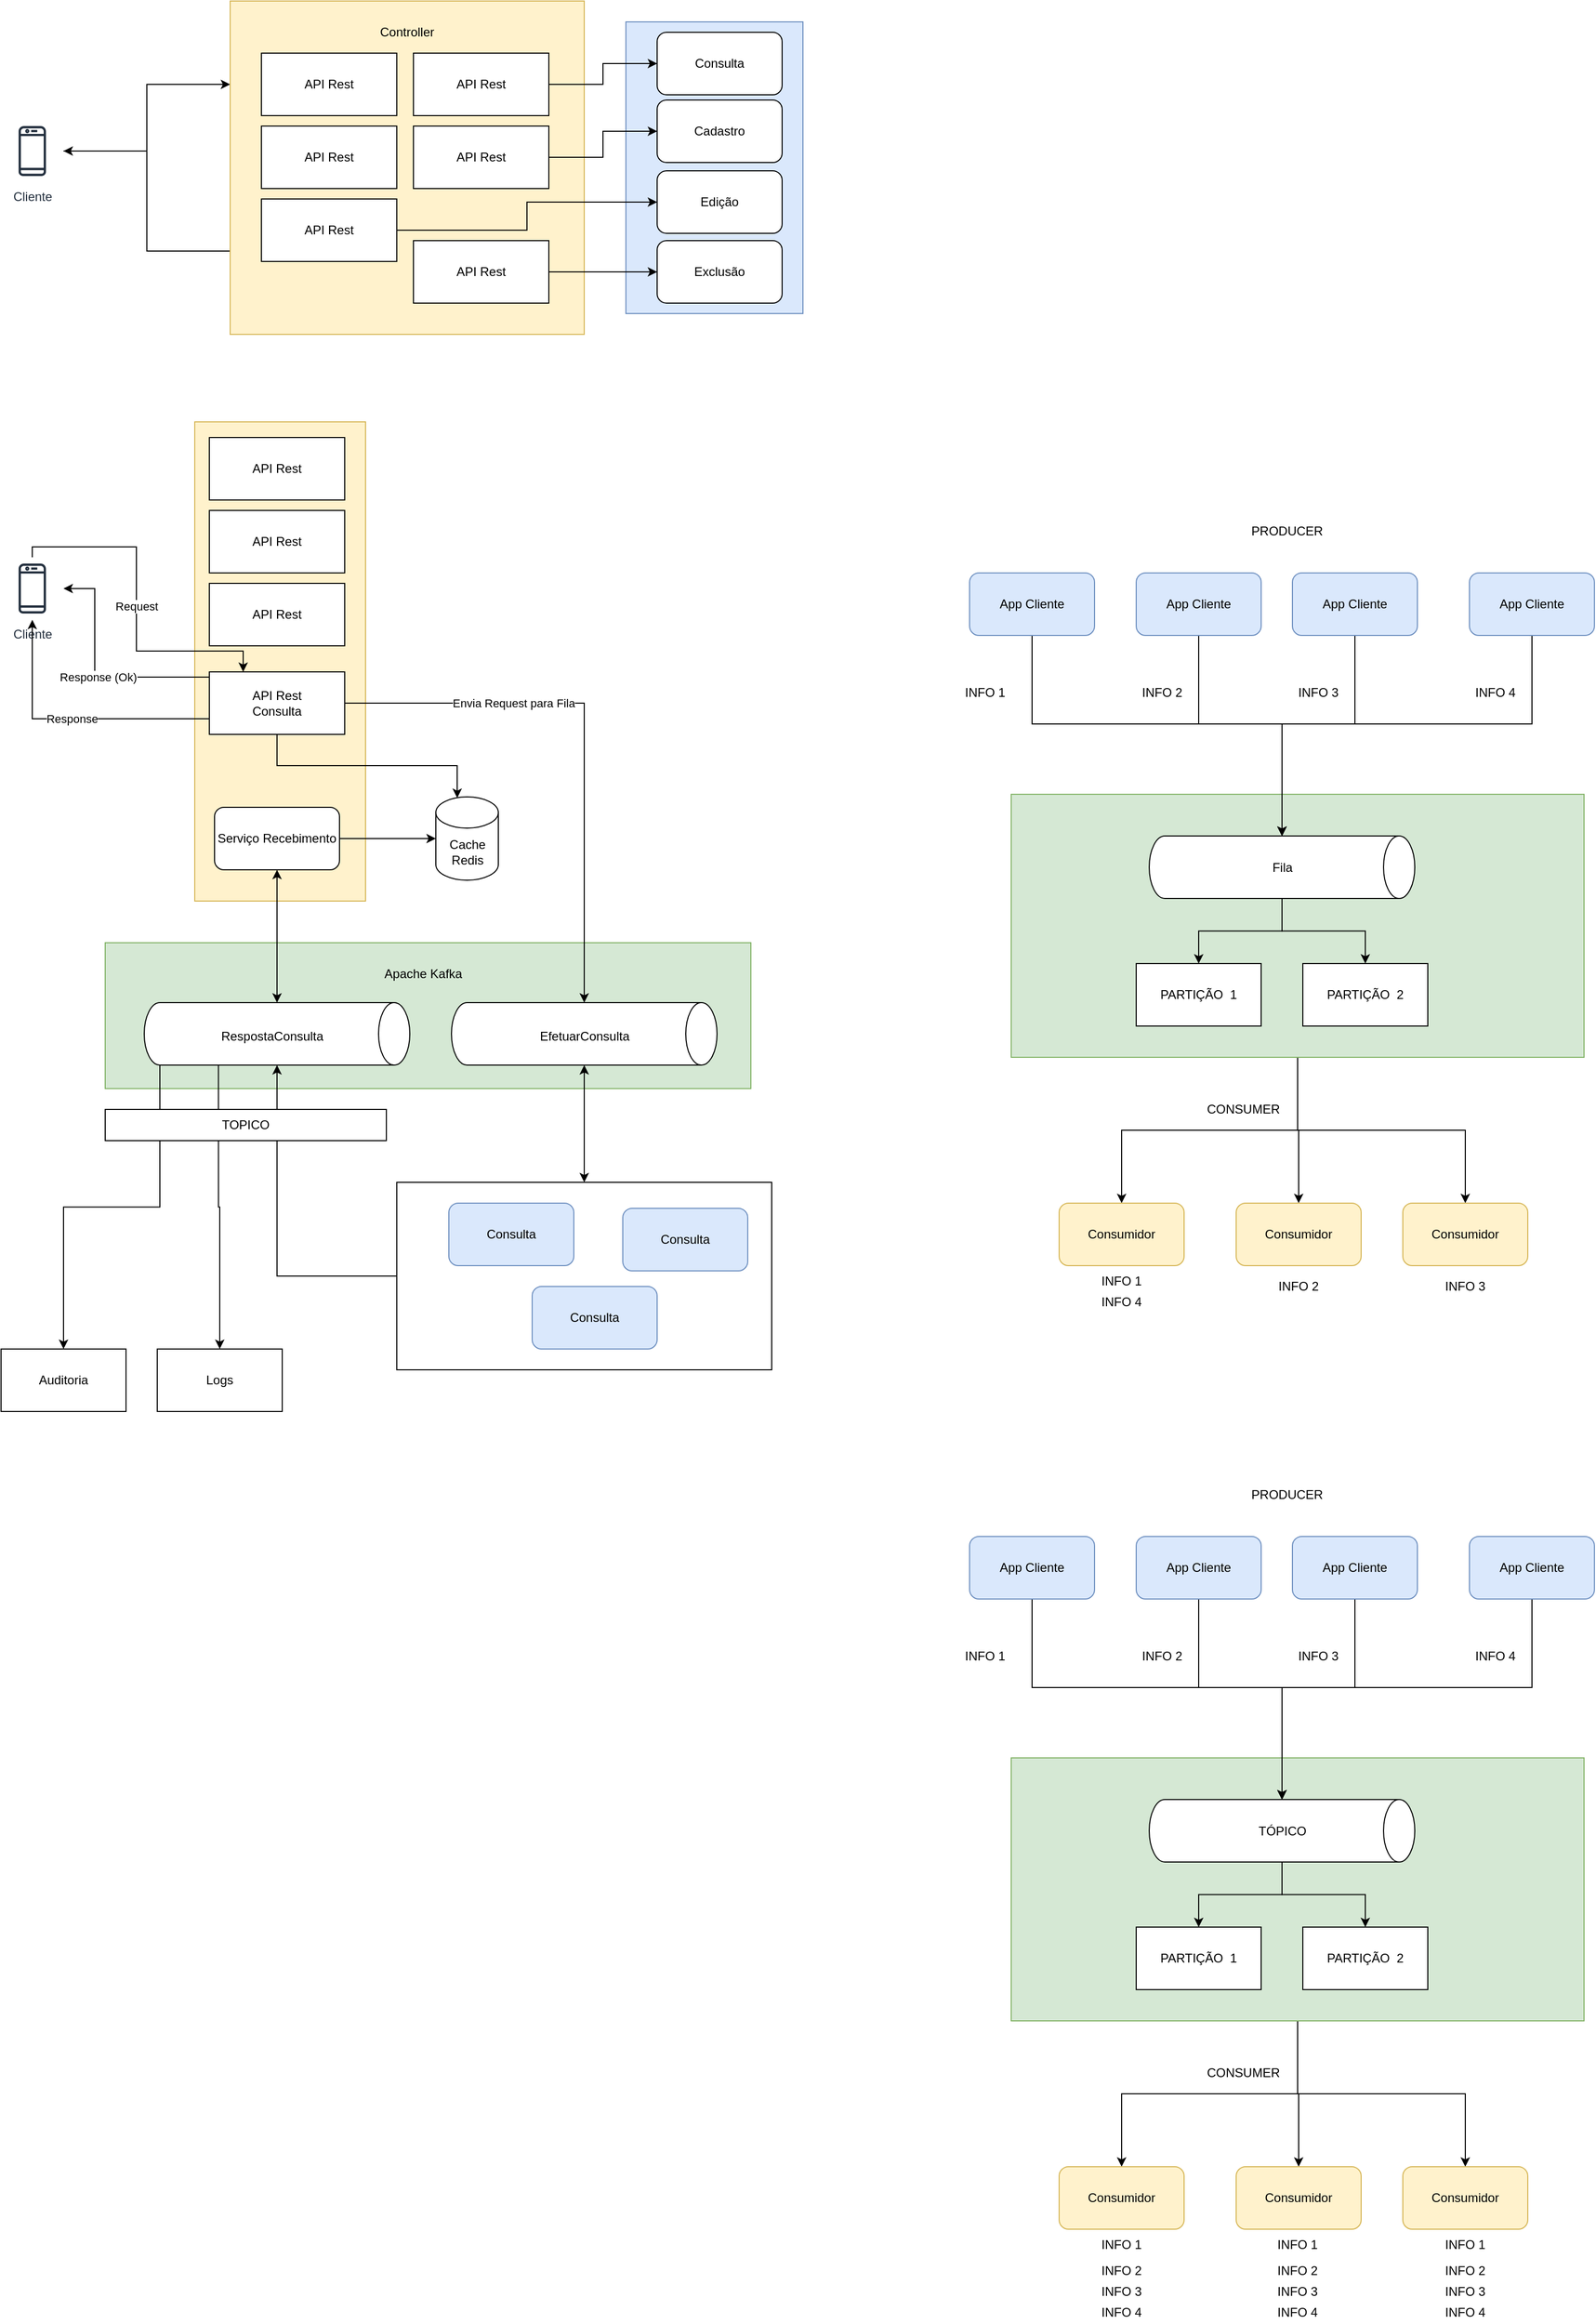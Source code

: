 <mxfile version="14.1.8" type="device" pages="2"><diagram id="iWNbleTJBv1UEHk-L_4F" name="Página-1"><mxGraphModel dx="1207" dy="763" grid="1" gridSize="10" guides="1" tooltips="1" connect="1" arrows="1" fold="1" page="1" pageScale="1" pageWidth="827" pageHeight="1169" math="0" shadow="0"><root><mxCell id="0"/><mxCell id="1" parent="0"/><mxCell id="Em3c3aaXpsllEmqSoL5s-44" style="edgeStyle=orthogonalEdgeStyle;rounded=0;orthogonalLoop=1;jettySize=auto;html=1;entryX=0.5;entryY=0;entryDx=0;entryDy=0;startArrow=none;startFill=0;endArrow=classic;endFill=1;" edge="1" parent="1" source="Em3c3aaXpsllEmqSoL5s-34" target="Em3c3aaXpsllEmqSoL5s-41"><mxGeometry relative="1" as="geometry"/></mxCell><mxCell id="Em3c3aaXpsllEmqSoL5s-45" style="edgeStyle=orthogonalEdgeStyle;rounded=0;orthogonalLoop=1;jettySize=auto;html=1;startArrow=none;startFill=0;endArrow=classic;endFill=1;" edge="1" parent="1" source="Em3c3aaXpsllEmqSoL5s-34" target="Em3c3aaXpsllEmqSoL5s-42"><mxGeometry relative="1" as="geometry"/></mxCell><mxCell id="Em3c3aaXpsllEmqSoL5s-46" style="edgeStyle=orthogonalEdgeStyle;rounded=0;orthogonalLoop=1;jettySize=auto;html=1;entryX=0.5;entryY=0;entryDx=0;entryDy=0;startArrow=none;startFill=0;endArrow=classic;endFill=1;" edge="1" parent="1" source="Em3c3aaXpsllEmqSoL5s-34" target="Em3c3aaXpsllEmqSoL5s-43"><mxGeometry relative="1" as="geometry"/></mxCell><mxCell id="Em3c3aaXpsllEmqSoL5s-34" value="" style="rounded=0;whiteSpace=wrap;html=1;fillColor=#d5e8d4;strokeColor=#82b366;" vertex="1" parent="1"><mxGeometry x="990" y="827.5" width="550" height="252.5" as="geometry"/></mxCell><mxCell id="KNA8gzX7W5OdLtPkabRQ-40" value="" style="rounded=0;whiteSpace=wrap;html=1;" vertex="1" parent="1"><mxGeometry x="400" y="1200" width="360" height="180" as="geometry"/></mxCell><mxCell id="KNA8gzX7W5OdLtPkabRQ-30" value="" style="rounded=0;whiteSpace=wrap;html=1;fillColor=#d5e8d4;strokeColor=#82b366;" vertex="1" parent="1"><mxGeometry x="120" y="970" width="620" height="140" as="geometry"/></mxCell><mxCell id="KNA8gzX7W5OdLtPkabRQ-16" value="" style="rounded=0;whiteSpace=wrap;html=1;fillColor=#dae8fc;strokeColor=#6c8ebf;" vertex="1" parent="1"><mxGeometry x="620" y="86" width="170" height="280" as="geometry"/></mxCell><mxCell id="KNA8gzX7W5OdLtPkabRQ-10" style="edgeStyle=orthogonalEdgeStyle;rounded=0;orthogonalLoop=1;jettySize=auto;html=1;entryX=0;entryY=0.25;entryDx=0;entryDy=0;" edge="1" parent="1" source="KNA8gzX7W5OdLtPkabRQ-1" target="KNA8gzX7W5OdLtPkabRQ-2"><mxGeometry relative="1" as="geometry"/></mxCell><mxCell id="KNA8gzX7W5OdLtPkabRQ-1" value="Cliente" style="outlineConnect=0;fontColor=#232F3E;gradientColor=none;strokeColor=#232F3E;fillColor=#ffffff;dashed=0;verticalLabelPosition=bottom;verticalAlign=top;align=center;html=1;fontSize=12;fontStyle=0;aspect=fixed;shape=mxgraph.aws4.resourceIcon;resIcon=mxgraph.aws4.mobile_client;" vertex="1" parent="1"><mxGeometry x="20" y="180" width="60" height="60" as="geometry"/></mxCell><mxCell id="KNA8gzX7W5OdLtPkabRQ-11" style="edgeStyle=orthogonalEdgeStyle;rounded=0;orthogonalLoop=1;jettySize=auto;html=1;exitX=0;exitY=0.75;exitDx=0;exitDy=0;" edge="1" parent="1" source="KNA8gzX7W5OdLtPkabRQ-2" target="KNA8gzX7W5OdLtPkabRQ-1"><mxGeometry relative="1" as="geometry"/></mxCell><mxCell id="KNA8gzX7W5OdLtPkabRQ-2" value="" style="rounded=0;whiteSpace=wrap;html=1;fillColor=#fff2cc;strokeColor=#d6b656;" vertex="1" parent="1"><mxGeometry x="240" y="66" width="340" height="320" as="geometry"/></mxCell><mxCell id="KNA8gzX7W5OdLtPkabRQ-3" value="API Rest" style="rounded=0;whiteSpace=wrap;html=1;" vertex="1" parent="1"><mxGeometry x="270" y="116" width="130" height="60" as="geometry"/></mxCell><mxCell id="KNA8gzX7W5OdLtPkabRQ-17" style="edgeStyle=orthogonalEdgeStyle;rounded=0;orthogonalLoop=1;jettySize=auto;html=1;" edge="1" parent="1" source="KNA8gzX7W5OdLtPkabRQ-4" target="KNA8gzX7W5OdLtPkabRQ-12"><mxGeometry relative="1" as="geometry"/></mxCell><mxCell id="KNA8gzX7W5OdLtPkabRQ-4" value="API Rest" style="rounded=0;whiteSpace=wrap;html=1;" vertex="1" parent="1"><mxGeometry x="416" y="116" width="130" height="60" as="geometry"/></mxCell><mxCell id="KNA8gzX7W5OdLtPkabRQ-18" style="edgeStyle=orthogonalEdgeStyle;rounded=0;orthogonalLoop=1;jettySize=auto;html=1;entryX=0;entryY=0.5;entryDx=0;entryDy=0;" edge="1" parent="1" source="KNA8gzX7W5OdLtPkabRQ-5" target="KNA8gzX7W5OdLtPkabRQ-13"><mxGeometry relative="1" as="geometry"/></mxCell><mxCell id="KNA8gzX7W5OdLtPkabRQ-5" value="API Rest" style="rounded=0;whiteSpace=wrap;html=1;" vertex="1" parent="1"><mxGeometry x="416" y="186" width="130" height="60" as="geometry"/></mxCell><mxCell id="KNA8gzX7W5OdLtPkabRQ-6" value="API Rest" style="rounded=0;whiteSpace=wrap;html=1;" vertex="1" parent="1"><mxGeometry x="270" y="186" width="130" height="60" as="geometry"/></mxCell><mxCell id="KNA8gzX7W5OdLtPkabRQ-22" style="edgeStyle=orthogonalEdgeStyle;rounded=0;orthogonalLoop=1;jettySize=auto;html=1;" edge="1" parent="1" source="KNA8gzX7W5OdLtPkabRQ-7" target="KNA8gzX7W5OdLtPkabRQ-15"><mxGeometry relative="1" as="geometry"/></mxCell><mxCell id="KNA8gzX7W5OdLtPkabRQ-7" value="API Rest" style="rounded=0;whiteSpace=wrap;html=1;" vertex="1" parent="1"><mxGeometry x="416" y="296" width="130" height="60" as="geometry"/></mxCell><mxCell id="KNA8gzX7W5OdLtPkabRQ-20" style="edgeStyle=orthogonalEdgeStyle;rounded=0;orthogonalLoop=1;jettySize=auto;html=1;exitX=1;exitY=0.5;exitDx=0;exitDy=0;" edge="1" parent="1" source="KNA8gzX7W5OdLtPkabRQ-8" target="KNA8gzX7W5OdLtPkabRQ-14"><mxGeometry relative="1" as="geometry"/></mxCell><mxCell id="KNA8gzX7W5OdLtPkabRQ-8" value="API Rest" style="rounded=0;whiteSpace=wrap;html=1;" vertex="1" parent="1"><mxGeometry x="270" y="256" width="130" height="60" as="geometry"/></mxCell><mxCell id="KNA8gzX7W5OdLtPkabRQ-9" value="Controller" style="text;html=1;strokeColor=none;fillColor=none;align=center;verticalAlign=middle;whiteSpace=wrap;rounded=0;" vertex="1" parent="1"><mxGeometry x="375" y="86" width="70" height="20" as="geometry"/></mxCell><mxCell id="KNA8gzX7W5OdLtPkabRQ-12" value="Consulta" style="rounded=1;whiteSpace=wrap;html=1;" vertex="1" parent="1"><mxGeometry x="650" y="96" width="120" height="60" as="geometry"/></mxCell><mxCell id="KNA8gzX7W5OdLtPkabRQ-13" value="Cadastro" style="rounded=1;whiteSpace=wrap;html=1;" vertex="1" parent="1"><mxGeometry x="650" y="161" width="120" height="60" as="geometry"/></mxCell><mxCell id="KNA8gzX7W5OdLtPkabRQ-14" value="Edição" style="rounded=1;whiteSpace=wrap;html=1;" vertex="1" parent="1"><mxGeometry x="650" y="229" width="120" height="60" as="geometry"/></mxCell><mxCell id="KNA8gzX7W5OdLtPkabRQ-15" value="Exclusão" style="rounded=1;whiteSpace=wrap;html=1;" vertex="1" parent="1"><mxGeometry x="650" y="296" width="120" height="60" as="geometry"/></mxCell><mxCell id="KNA8gzX7W5OdLtPkabRQ-23" value="Cliente" style="outlineConnect=0;fontColor=#232F3E;gradientColor=none;strokeColor=#232F3E;fillColor=#ffffff;dashed=0;verticalLabelPosition=bottom;verticalAlign=top;align=center;html=1;fontSize=12;fontStyle=0;aspect=fixed;shape=mxgraph.aws4.resourceIcon;resIcon=mxgraph.aws4.mobile_client;" vertex="1" parent="1"><mxGeometry x="20" y="600" width="60" height="60" as="geometry"/></mxCell><mxCell id="KNA8gzX7W5OdLtPkabRQ-24" value="" style="rounded=0;whiteSpace=wrap;html=1;fillColor=#fff2cc;strokeColor=#d6b656;" vertex="1" parent="1"><mxGeometry x="206" y="470" width="164" height="460" as="geometry"/></mxCell><mxCell id="KNA8gzX7W5OdLtPkabRQ-25" value="API Rest" style="rounded=0;whiteSpace=wrap;html=1;" vertex="1" parent="1"><mxGeometry x="220" y="485" width="130" height="60" as="geometry"/></mxCell><mxCell id="KNA8gzX7W5OdLtPkabRQ-26" value="API Rest" style="rounded=0;whiteSpace=wrap;html=1;" vertex="1" parent="1"><mxGeometry x="220" y="555" width="130" height="60" as="geometry"/></mxCell><mxCell id="KNA8gzX7W5OdLtPkabRQ-27" value="API Rest" style="rounded=0;whiteSpace=wrap;html=1;" vertex="1" parent="1"><mxGeometry x="220" y="625" width="130" height="60" as="geometry"/></mxCell><mxCell id="KNA8gzX7W5OdLtPkabRQ-35" value="Envia Request para Fila" style="edgeStyle=orthogonalEdgeStyle;rounded=0;orthogonalLoop=1;jettySize=auto;html=1;" edge="1" parent="1" source="KNA8gzX7W5OdLtPkabRQ-28" target="KNA8gzX7W5OdLtPkabRQ-29"><mxGeometry x="-0.374" relative="1" as="geometry"><mxPoint as="offset"/></mxGeometry></mxCell><mxCell id="Em3c3aaXpsllEmqSoL5s-8" style="edgeStyle=orthogonalEdgeStyle;rounded=0;orthogonalLoop=1;jettySize=auto;html=1;entryX=0.342;entryY=0.013;entryDx=0;entryDy=0;entryPerimeter=0;startArrow=none;startFill=0;" edge="1" parent="1" source="KNA8gzX7W5OdLtPkabRQ-28" target="Em3c3aaXpsllEmqSoL5s-5"><mxGeometry relative="1" as="geometry"><Array as="points"><mxPoint x="285" y="800"/><mxPoint x="458" y="800"/></Array></mxGeometry></mxCell><mxCell id="Em3c3aaXpsllEmqSoL5s-9" value="Response" style="edgeStyle=orthogonalEdgeStyle;rounded=0;orthogonalLoop=1;jettySize=auto;html=1;exitX=0;exitY=0.75;exitDx=0;exitDy=0;startArrow=none;startFill=0;" edge="1" parent="1" source="KNA8gzX7W5OdLtPkabRQ-28" target="KNA8gzX7W5OdLtPkabRQ-23"><mxGeometry relative="1" as="geometry"/></mxCell><mxCell id="KNA8gzX7W5OdLtPkabRQ-28" value="API Rest&lt;br&gt;Consulta" style="rounded=0;whiteSpace=wrap;html=1;" vertex="1" parent="1"><mxGeometry x="220" y="710" width="130" height="60" as="geometry"/></mxCell><mxCell id="KNA8gzX7W5OdLtPkabRQ-38" style="edgeStyle=orthogonalEdgeStyle;rounded=0;orthogonalLoop=1;jettySize=auto;html=1;startArrow=classic;startFill=1;entryX=0.5;entryY=0;entryDx=0;entryDy=0;" edge="1" parent="1" source="KNA8gzX7W5OdLtPkabRQ-29" target="KNA8gzX7W5OdLtPkabRQ-40"><mxGeometry relative="1" as="geometry"/></mxCell><mxCell id="KNA8gzX7W5OdLtPkabRQ-29" value="" style="shape=cylinder3;whiteSpace=wrap;html=1;boundedLbl=1;backgroundOutline=1;size=15;rotation=90;" vertex="1" parent="1"><mxGeometry x="550" y="930" width="60" height="255" as="geometry"/></mxCell><mxCell id="Em3c3aaXpsllEmqSoL5s-13" style="edgeStyle=orthogonalEdgeStyle;rounded=0;orthogonalLoop=1;jettySize=auto;html=1;exitX=1;exitY=0;exitDx=0;exitDy=183.75;exitPerimeter=0;entryX=0.5;entryY=0;entryDx=0;entryDy=0;startArrow=none;startFill=0;endArrow=classic;endFill=1;" edge="1" parent="1" source="KNA8gzX7W5OdLtPkabRQ-31" target="Em3c3aaXpsllEmqSoL5s-12"><mxGeometry relative="1" as="geometry"/></mxCell><mxCell id="Em3c3aaXpsllEmqSoL5s-15" style="edgeStyle=orthogonalEdgeStyle;rounded=0;orthogonalLoop=1;jettySize=auto;html=1;exitX=1;exitY=1;exitDx=0;exitDy=-15;exitPerimeter=0;startArrow=none;startFill=0;endArrow=classic;endFill=1;" edge="1" parent="1" source="KNA8gzX7W5OdLtPkabRQ-31" target="Em3c3aaXpsllEmqSoL5s-14"><mxGeometry relative="1" as="geometry"/></mxCell><mxCell id="KNA8gzX7W5OdLtPkabRQ-31" value="" style="shape=cylinder3;whiteSpace=wrap;html=1;boundedLbl=1;backgroundOutline=1;size=15;rotation=90;" vertex="1" parent="1"><mxGeometry x="255" y="930" width="60" height="255" as="geometry"/></mxCell><mxCell id="KNA8gzX7W5OdLtPkabRQ-32" value="Apache Kafka" style="text;html=1;strokeColor=none;fillColor=none;align=center;verticalAlign=middle;whiteSpace=wrap;rounded=0;" vertex="1" parent="1"><mxGeometry x="352.5" y="990" width="145" height="20" as="geometry"/></mxCell><mxCell id="KNA8gzX7W5OdLtPkabRQ-34" value="EfetuarConsulta" style="text;html=1;strokeColor=none;fillColor=none;align=center;verticalAlign=middle;whiteSpace=wrap;rounded=0;" vertex="1" parent="1"><mxGeometry x="507.5" y="1050" width="145" height="20" as="geometry"/></mxCell><mxCell id="KNA8gzX7W5OdLtPkabRQ-37" value="Consulta" style="rounded=1;whiteSpace=wrap;html=1;fillColor=#dae8fc;strokeColor=#6c8ebf;" vertex="1" parent="1"><mxGeometry x="450" y="1220" width="120" height="60" as="geometry"/></mxCell><mxCell id="KNA8gzX7W5OdLtPkabRQ-39" value="RespostaConsulta" style="text;html=1;strokeColor=none;fillColor=none;align=center;verticalAlign=middle;whiteSpace=wrap;rounded=0;" vertex="1" parent="1"><mxGeometry x="207.5" y="1050" width="145" height="20" as="geometry"/></mxCell><mxCell id="KNA8gzX7W5OdLtPkabRQ-41" value="Consulta" style="rounded=1;whiteSpace=wrap;html=1;fillColor=#dae8fc;strokeColor=#6c8ebf;" vertex="1" parent="1"><mxGeometry x="530" y="1300" width="120" height="60" as="geometry"/></mxCell><mxCell id="KNA8gzX7W5OdLtPkabRQ-42" value="Consulta" style="rounded=1;whiteSpace=wrap;html=1;fillColor=#dae8fc;strokeColor=#6c8ebf;" vertex="1" parent="1"><mxGeometry x="617" y="1225" width="120" height="60" as="geometry"/></mxCell><mxCell id="Em3c3aaXpsllEmqSoL5s-2" style="edgeStyle=orthogonalEdgeStyle;rounded=0;orthogonalLoop=1;jettySize=auto;html=1;startArrow=classic;startFill=1;" edge="1" parent="1" source="Em3c3aaXpsllEmqSoL5s-1" target="KNA8gzX7W5OdLtPkabRQ-31"><mxGeometry relative="1" as="geometry"/></mxCell><mxCell id="Em3c3aaXpsllEmqSoL5s-6" style="edgeStyle=orthogonalEdgeStyle;rounded=0;orthogonalLoop=1;jettySize=auto;html=1;startArrow=none;startFill=0;" edge="1" parent="1" source="Em3c3aaXpsllEmqSoL5s-1" target="Em3c3aaXpsllEmqSoL5s-5"><mxGeometry relative="1" as="geometry"/></mxCell><mxCell id="Em3c3aaXpsllEmqSoL5s-1" value="Serviço Recebimento" style="rounded=1;whiteSpace=wrap;html=1;" vertex="1" parent="1"><mxGeometry x="225" y="840" width="120" height="60" as="geometry"/></mxCell><mxCell id="Em3c3aaXpsllEmqSoL5s-3" style="edgeStyle=orthogonalEdgeStyle;rounded=0;orthogonalLoop=1;jettySize=auto;html=1;entryX=1;entryY=0.5;entryDx=0;entryDy=0;entryPerimeter=0;startArrow=none;startFill=0;" edge="1" parent="1" source="KNA8gzX7W5OdLtPkabRQ-40" target="KNA8gzX7W5OdLtPkabRQ-31"><mxGeometry relative="1" as="geometry"><Array as="points"><mxPoint x="285" y="1290"/></Array></mxGeometry></mxCell><mxCell id="Em3c3aaXpsllEmqSoL5s-5" value="Cache&lt;br&gt;Redis" style="shape=cylinder3;whiteSpace=wrap;html=1;boundedLbl=1;backgroundOutline=1;size=15;" vertex="1" parent="1"><mxGeometry x="437.5" y="830" width="60" height="80" as="geometry"/></mxCell><mxCell id="KNA8gzX7W5OdLtPkabRQ-36" value="Request" style="edgeStyle=orthogonalEdgeStyle;rounded=0;orthogonalLoop=1;jettySize=auto;html=1;entryX=0.25;entryY=0;entryDx=0;entryDy=0;" edge="1" parent="1" source="KNA8gzX7W5OdLtPkabRQ-23" target="KNA8gzX7W5OdLtPkabRQ-28"><mxGeometry relative="1" as="geometry"><Array as="points"><mxPoint x="50" y="590"/><mxPoint x="150" y="590"/><mxPoint x="150" y="690"/><mxPoint x="253" y="690"/></Array></mxGeometry></mxCell><mxCell id="Em3c3aaXpsllEmqSoL5s-11" value="Response (Ok)" style="edgeStyle=orthogonalEdgeStyle;rounded=0;orthogonalLoop=1;jettySize=auto;html=1;entryX=0;entryY=0.25;entryDx=0;entryDy=0;startArrow=classic;startFill=1;endArrow=none;endFill=0;" edge="1" parent="1" source="KNA8gzX7W5OdLtPkabRQ-23" target="KNA8gzX7W5OdLtPkabRQ-28"><mxGeometry relative="1" as="geometry"><Array as="points"><mxPoint x="110" y="630"/><mxPoint x="110" y="715"/></Array></mxGeometry></mxCell><mxCell id="Em3c3aaXpsllEmqSoL5s-12" value="Logs" style="rounded=0;whiteSpace=wrap;html=1;" vertex="1" parent="1"><mxGeometry x="170" y="1360" width="120" height="60" as="geometry"/></mxCell><mxCell id="Em3c3aaXpsllEmqSoL5s-14" value="Auditoria" style="rounded=0;whiteSpace=wrap;html=1;" vertex="1" parent="1"><mxGeometry x="20" y="1360" width="120" height="60" as="geometry"/></mxCell><mxCell id="Em3c3aaXpsllEmqSoL5s-17" value="TOPICO" style="rounded=0;whiteSpace=wrap;html=1;" vertex="1" parent="1"><mxGeometry x="120" y="1130" width="270" height="30" as="geometry"/></mxCell><mxCell id="Em3c3aaXpsllEmqSoL5s-32" style="edgeStyle=orthogonalEdgeStyle;rounded=0;orthogonalLoop=1;jettySize=auto;html=1;entryX=0.5;entryY=0;entryDx=0;entryDy=0;startArrow=none;startFill=0;endArrow=classic;endFill=1;" edge="1" parent="1" source="Em3c3aaXpsllEmqSoL5s-19" target="Em3c3aaXpsllEmqSoL5s-20"><mxGeometry relative="1" as="geometry"/></mxCell><mxCell id="Em3c3aaXpsllEmqSoL5s-33" style="edgeStyle=orthogonalEdgeStyle;rounded=0;orthogonalLoop=1;jettySize=auto;html=1;startArrow=none;startFill=0;endArrow=classic;endFill=1;" edge="1" parent="1" source="Em3c3aaXpsllEmqSoL5s-19" target="Em3c3aaXpsllEmqSoL5s-21"><mxGeometry relative="1" as="geometry"/></mxCell><mxCell id="Em3c3aaXpsllEmqSoL5s-19" value="" style="shape=cylinder3;whiteSpace=wrap;html=1;boundedLbl=1;backgroundOutline=1;size=15;rotation=90;" vertex="1" parent="1"><mxGeometry x="1220" y="770" width="60" height="255" as="geometry"/></mxCell><mxCell id="Em3c3aaXpsllEmqSoL5s-20" value="PARTIÇÃO&amp;nbsp; 1" style="rounded=0;whiteSpace=wrap;html=1;" vertex="1" parent="1"><mxGeometry x="1110" y="990" width="120" height="60" as="geometry"/></mxCell><mxCell id="Em3c3aaXpsllEmqSoL5s-21" value="PARTIÇÃO&amp;nbsp; 2" style="rounded=0;whiteSpace=wrap;html=1;" vertex="1" parent="1"><mxGeometry x="1270" y="990" width="120" height="60" as="geometry"/></mxCell><mxCell id="Em3c3aaXpsllEmqSoL5s-26" style="edgeStyle=orthogonalEdgeStyle;rounded=0;orthogonalLoop=1;jettySize=auto;html=1;startArrow=none;startFill=0;endArrow=classic;endFill=1;" edge="1" parent="1" source="Em3c3aaXpsllEmqSoL5s-22" target="Em3c3aaXpsllEmqSoL5s-19"><mxGeometry relative="1" as="geometry"><Array as="points"><mxPoint x="1010" y="760"/><mxPoint x="1250" y="760"/></Array></mxGeometry></mxCell><mxCell id="Em3c3aaXpsllEmqSoL5s-22" value="App Cliente" style="rounded=1;whiteSpace=wrap;html=1;fillColor=#dae8fc;strokeColor=#6c8ebf;" vertex="1" parent="1"><mxGeometry x="950" y="615" width="120" height="60" as="geometry"/></mxCell><mxCell id="Em3c3aaXpsllEmqSoL5s-27" style="edgeStyle=orthogonalEdgeStyle;rounded=0;orthogonalLoop=1;jettySize=auto;html=1;entryX=0;entryY=0.5;entryDx=0;entryDy=0;entryPerimeter=0;startArrow=none;startFill=0;endArrow=classic;endFill=1;" edge="1" parent="1" source="Em3c3aaXpsllEmqSoL5s-23" target="Em3c3aaXpsllEmqSoL5s-19"><mxGeometry relative="1" as="geometry"><Array as="points"><mxPoint x="1170" y="760"/><mxPoint x="1250" y="760"/></Array></mxGeometry></mxCell><mxCell id="Em3c3aaXpsllEmqSoL5s-23" value="App Cliente" style="rounded=1;whiteSpace=wrap;html=1;fillColor=#dae8fc;strokeColor=#6c8ebf;" vertex="1" parent="1"><mxGeometry x="1110" y="615" width="120" height="60" as="geometry"/></mxCell><mxCell id="Em3c3aaXpsllEmqSoL5s-28" style="edgeStyle=orthogonalEdgeStyle;rounded=0;orthogonalLoop=1;jettySize=auto;html=1;startArrow=none;startFill=0;endArrow=classic;endFill=1;" edge="1" parent="1" source="Em3c3aaXpsllEmqSoL5s-24" target="Em3c3aaXpsllEmqSoL5s-19"><mxGeometry relative="1" as="geometry"><Array as="points"><mxPoint x="1320" y="760"/><mxPoint x="1250" y="760"/></Array></mxGeometry></mxCell><mxCell id="Em3c3aaXpsllEmqSoL5s-24" value="App Cliente" style="rounded=1;whiteSpace=wrap;html=1;fillColor=#dae8fc;strokeColor=#6c8ebf;" vertex="1" parent="1"><mxGeometry x="1260" y="615" width="120" height="60" as="geometry"/></mxCell><mxCell id="Em3c3aaXpsllEmqSoL5s-29" style="edgeStyle=orthogonalEdgeStyle;rounded=0;orthogonalLoop=1;jettySize=auto;html=1;entryX=0;entryY=0.5;entryDx=0;entryDy=0;entryPerimeter=0;startArrow=none;startFill=0;endArrow=classic;endFill=1;" edge="1" parent="1" source="Em3c3aaXpsllEmqSoL5s-25" target="Em3c3aaXpsllEmqSoL5s-19"><mxGeometry relative="1" as="geometry"><Array as="points"><mxPoint x="1490" y="760"/><mxPoint x="1250" y="760"/></Array></mxGeometry></mxCell><mxCell id="Em3c3aaXpsllEmqSoL5s-25" value="App Cliente" style="rounded=1;whiteSpace=wrap;html=1;fillColor=#dae8fc;strokeColor=#6c8ebf;" vertex="1" parent="1"><mxGeometry x="1430" y="615" width="120" height="60" as="geometry"/></mxCell><mxCell id="Em3c3aaXpsllEmqSoL5s-30" value="Fila" style="text;html=1;strokeColor=none;fillColor=none;align=center;verticalAlign=middle;whiteSpace=wrap;rounded=0;" vertex="1" parent="1"><mxGeometry x="1177.5" y="887.5" width="145" height="20" as="geometry"/></mxCell><mxCell id="Em3c3aaXpsllEmqSoL5s-35" value="INFO 1" style="text;html=1;strokeColor=none;fillColor=none;align=center;verticalAlign=middle;whiteSpace=wrap;rounded=0;" vertex="1" parent="1"><mxGeometry x="930" y="720" width="70" height="20" as="geometry"/></mxCell><mxCell id="Em3c3aaXpsllEmqSoL5s-36" value="INFO 2" style="text;html=1;strokeColor=none;fillColor=none;align=center;verticalAlign=middle;whiteSpace=wrap;rounded=0;" vertex="1" parent="1"><mxGeometry x="1100" y="720" width="70" height="20" as="geometry"/></mxCell><mxCell id="Em3c3aaXpsllEmqSoL5s-37" value="INFO 3" style="text;html=1;strokeColor=none;fillColor=none;align=center;verticalAlign=middle;whiteSpace=wrap;rounded=0;" vertex="1" parent="1"><mxGeometry x="1250" y="720" width="70" height="20" as="geometry"/></mxCell><mxCell id="Em3c3aaXpsllEmqSoL5s-38" value="INFO 4" style="text;html=1;strokeColor=none;fillColor=none;align=center;verticalAlign=middle;whiteSpace=wrap;rounded=0;" vertex="1" parent="1"><mxGeometry x="1420" y="720" width="70" height="20" as="geometry"/></mxCell><mxCell id="Em3c3aaXpsllEmqSoL5s-39" value="PRODUCER" style="text;html=1;strokeColor=none;fillColor=none;align=center;verticalAlign=middle;whiteSpace=wrap;rounded=0;" vertex="1" parent="1"><mxGeometry x="1220" y="565" width="70" height="20" as="geometry"/></mxCell><mxCell id="Em3c3aaXpsllEmqSoL5s-41" value="Consumidor" style="rounded=1;whiteSpace=wrap;html=1;fillColor=#fff2cc;strokeColor=#d6b656;" vertex="1" parent="1"><mxGeometry x="1036" y="1220" width="120" height="60" as="geometry"/></mxCell><mxCell id="Em3c3aaXpsllEmqSoL5s-42" value="Consumidor" style="rounded=1;whiteSpace=wrap;html=1;fillColor=#fff2cc;strokeColor=#d6b656;" vertex="1" parent="1"><mxGeometry x="1206" y="1220" width="120" height="60" as="geometry"/></mxCell><mxCell id="Em3c3aaXpsllEmqSoL5s-43" value="Consumidor" style="rounded=1;whiteSpace=wrap;html=1;fillColor=#fff2cc;strokeColor=#d6b656;" vertex="1" parent="1"><mxGeometry x="1366" y="1220" width="120" height="60" as="geometry"/></mxCell><mxCell id="Em3c3aaXpsllEmqSoL5s-47" value="INFO 1" style="text;html=1;strokeColor=none;fillColor=none;align=center;verticalAlign=middle;whiteSpace=wrap;rounded=0;" vertex="1" parent="1"><mxGeometry x="1061" y="1285" width="70" height="20" as="geometry"/></mxCell><mxCell id="Em3c3aaXpsllEmqSoL5s-48" value="INFO 2" style="text;html=1;strokeColor=none;fillColor=none;align=center;verticalAlign=middle;whiteSpace=wrap;rounded=0;" vertex="1" parent="1"><mxGeometry x="1231" y="1290" width="70" height="20" as="geometry"/></mxCell><mxCell id="Em3c3aaXpsllEmqSoL5s-49" value="INFO 3" style="text;html=1;strokeColor=none;fillColor=none;align=center;verticalAlign=middle;whiteSpace=wrap;rounded=0;" vertex="1" parent="1"><mxGeometry x="1391" y="1290" width="70" height="20" as="geometry"/></mxCell><mxCell id="Em3c3aaXpsllEmqSoL5s-50" value="INFO 4" style="text;html=1;strokeColor=none;fillColor=none;align=center;verticalAlign=middle;whiteSpace=wrap;rounded=0;" vertex="1" parent="1"><mxGeometry x="1061" y="1305" width="70" height="20" as="geometry"/></mxCell><mxCell id="Em3c3aaXpsllEmqSoL5s-53" value="CONSUMER" style="text;html=1;strokeColor=none;fillColor=none;align=center;verticalAlign=middle;whiteSpace=wrap;rounded=0;" vertex="1" parent="1"><mxGeometry x="1177.5" y="1120" width="70" height="20" as="geometry"/></mxCell><mxCell id="Em3c3aaXpsllEmqSoL5s-54" style="edgeStyle=orthogonalEdgeStyle;rounded=0;orthogonalLoop=1;jettySize=auto;html=1;entryX=0.5;entryY=0;entryDx=0;entryDy=0;startArrow=none;startFill=0;endArrow=classic;endFill=1;" edge="1" source="Em3c3aaXpsllEmqSoL5s-57" target="Em3c3aaXpsllEmqSoL5s-77" parent="1"><mxGeometry relative="1" as="geometry"/></mxCell><mxCell id="Em3c3aaXpsllEmqSoL5s-55" style="edgeStyle=orthogonalEdgeStyle;rounded=0;orthogonalLoop=1;jettySize=auto;html=1;startArrow=none;startFill=0;endArrow=classic;endFill=1;" edge="1" source="Em3c3aaXpsllEmqSoL5s-57" target="Em3c3aaXpsllEmqSoL5s-78" parent="1"><mxGeometry relative="1" as="geometry"/></mxCell><mxCell id="Em3c3aaXpsllEmqSoL5s-56" style="edgeStyle=orthogonalEdgeStyle;rounded=0;orthogonalLoop=1;jettySize=auto;html=1;entryX=0.5;entryY=0;entryDx=0;entryDy=0;startArrow=none;startFill=0;endArrow=classic;endFill=1;" edge="1" source="Em3c3aaXpsllEmqSoL5s-57" target="Em3c3aaXpsllEmqSoL5s-79" parent="1"><mxGeometry relative="1" as="geometry"/></mxCell><mxCell id="Em3c3aaXpsllEmqSoL5s-57" value="" style="rounded=0;whiteSpace=wrap;html=1;fillColor=#d5e8d4;strokeColor=#82b366;" vertex="1" parent="1"><mxGeometry x="990" y="1752.5" width="550" height="252.5" as="geometry"/></mxCell><mxCell id="Em3c3aaXpsllEmqSoL5s-58" style="edgeStyle=orthogonalEdgeStyle;rounded=0;orthogonalLoop=1;jettySize=auto;html=1;entryX=0.5;entryY=0;entryDx=0;entryDy=0;startArrow=none;startFill=0;endArrow=classic;endFill=1;" edge="1" source="Em3c3aaXpsllEmqSoL5s-60" target="Em3c3aaXpsllEmqSoL5s-61" parent="1"><mxGeometry relative="1" as="geometry"/></mxCell><mxCell id="Em3c3aaXpsllEmqSoL5s-59" style="edgeStyle=orthogonalEdgeStyle;rounded=0;orthogonalLoop=1;jettySize=auto;html=1;startArrow=none;startFill=0;endArrow=classic;endFill=1;" edge="1" source="Em3c3aaXpsllEmqSoL5s-60" target="Em3c3aaXpsllEmqSoL5s-62" parent="1"><mxGeometry relative="1" as="geometry"/></mxCell><mxCell id="Em3c3aaXpsllEmqSoL5s-60" value="" style="shape=cylinder3;whiteSpace=wrap;html=1;boundedLbl=1;backgroundOutline=1;size=15;rotation=90;" vertex="1" parent="1"><mxGeometry x="1220" y="1695" width="60" height="255" as="geometry"/></mxCell><mxCell id="Em3c3aaXpsllEmqSoL5s-61" value="PARTIÇÃO&amp;nbsp; 1" style="rounded=0;whiteSpace=wrap;html=1;" vertex="1" parent="1"><mxGeometry x="1110" y="1915" width="120" height="60" as="geometry"/></mxCell><mxCell id="Em3c3aaXpsllEmqSoL5s-62" value="PARTIÇÃO&amp;nbsp; 2" style="rounded=0;whiteSpace=wrap;html=1;" vertex="1" parent="1"><mxGeometry x="1270" y="1915" width="120" height="60" as="geometry"/></mxCell><mxCell id="Em3c3aaXpsllEmqSoL5s-63" style="edgeStyle=orthogonalEdgeStyle;rounded=0;orthogonalLoop=1;jettySize=auto;html=1;startArrow=none;startFill=0;endArrow=classic;endFill=1;" edge="1" source="Em3c3aaXpsllEmqSoL5s-64" target="Em3c3aaXpsllEmqSoL5s-60" parent="1"><mxGeometry relative="1" as="geometry"><Array as="points"><mxPoint x="1010" y="1685"/><mxPoint x="1250" y="1685"/></Array></mxGeometry></mxCell><mxCell id="Em3c3aaXpsllEmqSoL5s-64" value="App Cliente" style="rounded=1;whiteSpace=wrap;html=1;fillColor=#dae8fc;strokeColor=#6c8ebf;" vertex="1" parent="1"><mxGeometry x="950" y="1540" width="120" height="60" as="geometry"/></mxCell><mxCell id="Em3c3aaXpsllEmqSoL5s-65" style="edgeStyle=orthogonalEdgeStyle;rounded=0;orthogonalLoop=1;jettySize=auto;html=1;entryX=0;entryY=0.5;entryDx=0;entryDy=0;entryPerimeter=0;startArrow=none;startFill=0;endArrow=classic;endFill=1;" edge="1" source="Em3c3aaXpsllEmqSoL5s-66" target="Em3c3aaXpsllEmqSoL5s-60" parent="1"><mxGeometry relative="1" as="geometry"><Array as="points"><mxPoint x="1170" y="1685"/><mxPoint x="1250" y="1685"/></Array></mxGeometry></mxCell><mxCell id="Em3c3aaXpsllEmqSoL5s-66" value="App Cliente" style="rounded=1;whiteSpace=wrap;html=1;fillColor=#dae8fc;strokeColor=#6c8ebf;" vertex="1" parent="1"><mxGeometry x="1110" y="1540" width="120" height="60" as="geometry"/></mxCell><mxCell id="Em3c3aaXpsllEmqSoL5s-67" style="edgeStyle=orthogonalEdgeStyle;rounded=0;orthogonalLoop=1;jettySize=auto;html=1;startArrow=none;startFill=0;endArrow=classic;endFill=1;" edge="1" source="Em3c3aaXpsllEmqSoL5s-68" target="Em3c3aaXpsllEmqSoL5s-60" parent="1"><mxGeometry relative="1" as="geometry"><Array as="points"><mxPoint x="1320" y="1685"/><mxPoint x="1250" y="1685"/></Array></mxGeometry></mxCell><mxCell id="Em3c3aaXpsllEmqSoL5s-68" value="App Cliente" style="rounded=1;whiteSpace=wrap;html=1;fillColor=#dae8fc;strokeColor=#6c8ebf;" vertex="1" parent="1"><mxGeometry x="1260" y="1540" width="120" height="60" as="geometry"/></mxCell><mxCell id="Em3c3aaXpsllEmqSoL5s-69" style="edgeStyle=orthogonalEdgeStyle;rounded=0;orthogonalLoop=1;jettySize=auto;html=1;entryX=0;entryY=0.5;entryDx=0;entryDy=0;entryPerimeter=0;startArrow=none;startFill=0;endArrow=classic;endFill=1;" edge="1" source="Em3c3aaXpsllEmqSoL5s-70" target="Em3c3aaXpsllEmqSoL5s-60" parent="1"><mxGeometry relative="1" as="geometry"><Array as="points"><mxPoint x="1490" y="1685"/><mxPoint x="1250" y="1685"/></Array></mxGeometry></mxCell><mxCell id="Em3c3aaXpsllEmqSoL5s-70" value="App Cliente" style="rounded=1;whiteSpace=wrap;html=1;fillColor=#dae8fc;strokeColor=#6c8ebf;" vertex="1" parent="1"><mxGeometry x="1430" y="1540" width="120" height="60" as="geometry"/></mxCell><mxCell id="Em3c3aaXpsllEmqSoL5s-71" value="TÓPICO" style="text;html=1;strokeColor=none;fillColor=none;align=center;verticalAlign=middle;whiteSpace=wrap;rounded=0;" vertex="1" parent="1"><mxGeometry x="1177.5" y="1812.5" width="145" height="20" as="geometry"/></mxCell><mxCell id="Em3c3aaXpsllEmqSoL5s-72" value="INFO 1" style="text;html=1;strokeColor=none;fillColor=none;align=center;verticalAlign=middle;whiteSpace=wrap;rounded=0;" vertex="1" parent="1"><mxGeometry x="930" y="1645" width="70" height="20" as="geometry"/></mxCell><mxCell id="Em3c3aaXpsllEmqSoL5s-73" value="INFO 2" style="text;html=1;strokeColor=none;fillColor=none;align=center;verticalAlign=middle;whiteSpace=wrap;rounded=0;" vertex="1" parent="1"><mxGeometry x="1100" y="1645" width="70" height="20" as="geometry"/></mxCell><mxCell id="Em3c3aaXpsllEmqSoL5s-74" value="INFO 3" style="text;html=1;strokeColor=none;fillColor=none;align=center;verticalAlign=middle;whiteSpace=wrap;rounded=0;" vertex="1" parent="1"><mxGeometry x="1250" y="1645" width="70" height="20" as="geometry"/></mxCell><mxCell id="Em3c3aaXpsllEmqSoL5s-75" value="INFO 4" style="text;html=1;strokeColor=none;fillColor=none;align=center;verticalAlign=middle;whiteSpace=wrap;rounded=0;" vertex="1" parent="1"><mxGeometry x="1420" y="1645" width="70" height="20" as="geometry"/></mxCell><mxCell id="Em3c3aaXpsllEmqSoL5s-76" value="PRODUCER" style="text;html=1;strokeColor=none;fillColor=none;align=center;verticalAlign=middle;whiteSpace=wrap;rounded=0;" vertex="1" parent="1"><mxGeometry x="1220" y="1490" width="70" height="20" as="geometry"/></mxCell><mxCell id="Em3c3aaXpsllEmqSoL5s-77" value="Consumidor" style="rounded=1;whiteSpace=wrap;html=1;fillColor=#fff2cc;strokeColor=#d6b656;" vertex="1" parent="1"><mxGeometry x="1036" y="2145" width="120" height="60" as="geometry"/></mxCell><mxCell id="Em3c3aaXpsllEmqSoL5s-78" value="Consumidor" style="rounded=1;whiteSpace=wrap;html=1;fillColor=#fff2cc;strokeColor=#d6b656;" vertex="1" parent="1"><mxGeometry x="1206" y="2145" width="120" height="60" as="geometry"/></mxCell><mxCell id="Em3c3aaXpsllEmqSoL5s-79" value="Consumidor" style="rounded=1;whiteSpace=wrap;html=1;fillColor=#fff2cc;strokeColor=#d6b656;" vertex="1" parent="1"><mxGeometry x="1366" y="2145" width="120" height="60" as="geometry"/></mxCell><mxCell id="Em3c3aaXpsllEmqSoL5s-80" value="INFO 1" style="text;html=1;strokeColor=none;fillColor=none;align=center;verticalAlign=middle;whiteSpace=wrap;rounded=0;" vertex="1" parent="1"><mxGeometry x="1061" y="2210" width="70" height="20" as="geometry"/></mxCell><mxCell id="Em3c3aaXpsllEmqSoL5s-83" value="INFO 4" style="text;html=1;strokeColor=none;fillColor=none;align=center;verticalAlign=middle;whiteSpace=wrap;rounded=0;" vertex="1" parent="1"><mxGeometry x="1061" y="2275" width="70" height="20" as="geometry"/></mxCell><mxCell id="Em3c3aaXpsllEmqSoL5s-84" value="CONSUMER" style="text;html=1;strokeColor=none;fillColor=none;align=center;verticalAlign=middle;whiteSpace=wrap;rounded=0;" vertex="1" parent="1"><mxGeometry x="1177.5" y="2045" width="70" height="20" as="geometry"/></mxCell><mxCell id="Em3c3aaXpsllEmqSoL5s-86" value="INFO 2" style="text;html=1;strokeColor=none;fillColor=none;align=center;verticalAlign=middle;whiteSpace=wrap;rounded=0;" vertex="1" parent="1"><mxGeometry x="1061" y="2235" width="70" height="20" as="geometry"/></mxCell><mxCell id="Em3c3aaXpsllEmqSoL5s-87" value="INFO 3" style="text;html=1;strokeColor=none;fillColor=none;align=center;verticalAlign=middle;whiteSpace=wrap;rounded=0;" vertex="1" parent="1"><mxGeometry x="1061" y="2255" width="70" height="20" as="geometry"/></mxCell><mxCell id="Em3c3aaXpsllEmqSoL5s-88" value="INFO 1" style="text;html=1;strokeColor=none;fillColor=none;align=center;verticalAlign=middle;whiteSpace=wrap;rounded=0;" vertex="1" parent="1"><mxGeometry x="1230" y="2210" width="70" height="20" as="geometry"/></mxCell><mxCell id="Em3c3aaXpsllEmqSoL5s-89" value="INFO 4" style="text;html=1;strokeColor=none;fillColor=none;align=center;verticalAlign=middle;whiteSpace=wrap;rounded=0;" vertex="1" parent="1"><mxGeometry x="1230" y="2275" width="70" height="20" as="geometry"/></mxCell><mxCell id="Em3c3aaXpsllEmqSoL5s-90" value="INFO 2" style="text;html=1;strokeColor=none;fillColor=none;align=center;verticalAlign=middle;whiteSpace=wrap;rounded=0;" vertex="1" parent="1"><mxGeometry x="1230" y="2235" width="70" height="20" as="geometry"/></mxCell><mxCell id="Em3c3aaXpsllEmqSoL5s-91" value="INFO 3" style="text;html=1;strokeColor=none;fillColor=none;align=center;verticalAlign=middle;whiteSpace=wrap;rounded=0;" vertex="1" parent="1"><mxGeometry x="1230" y="2255" width="70" height="20" as="geometry"/></mxCell><mxCell id="Em3c3aaXpsllEmqSoL5s-92" value="INFO 1" style="text;html=1;strokeColor=none;fillColor=none;align=center;verticalAlign=middle;whiteSpace=wrap;rounded=0;" vertex="1" parent="1"><mxGeometry x="1391" y="2210" width="70" height="20" as="geometry"/></mxCell><mxCell id="Em3c3aaXpsllEmqSoL5s-93" value="INFO 4" style="text;html=1;strokeColor=none;fillColor=none;align=center;verticalAlign=middle;whiteSpace=wrap;rounded=0;" vertex="1" parent="1"><mxGeometry x="1391" y="2275" width="70" height="20" as="geometry"/></mxCell><mxCell id="Em3c3aaXpsllEmqSoL5s-94" value="INFO 2" style="text;html=1;strokeColor=none;fillColor=none;align=center;verticalAlign=middle;whiteSpace=wrap;rounded=0;" vertex="1" parent="1"><mxGeometry x="1391" y="2235" width="70" height="20" as="geometry"/></mxCell><mxCell id="Em3c3aaXpsllEmqSoL5s-95" value="INFO 3" style="text;html=1;strokeColor=none;fillColor=none;align=center;verticalAlign=middle;whiteSpace=wrap;rounded=0;" vertex="1" parent="1"><mxGeometry x="1391" y="2255" width="70" height="20" as="geometry"/></mxCell></root></mxGraphModel></diagram><diagram id="tIBnnn58nIOsGKQIdszP" name="Página-2"><mxGraphModel dx="1732" dy="1074" grid="1" gridSize="10" guides="1" tooltips="1" connect="1" arrows="1" fold="1" page="1" pageScale="1" pageWidth="827" pageHeight="1169" math="0" shadow="0"><root><mxCell id="csdJ4nlb1_c0OUPgXnTz-0"/><mxCell id="csdJ4nlb1_c0OUPgXnTz-1" parent="csdJ4nlb1_c0OUPgXnTz-0"/></root></mxGraphModel></diagram></mxfile>
